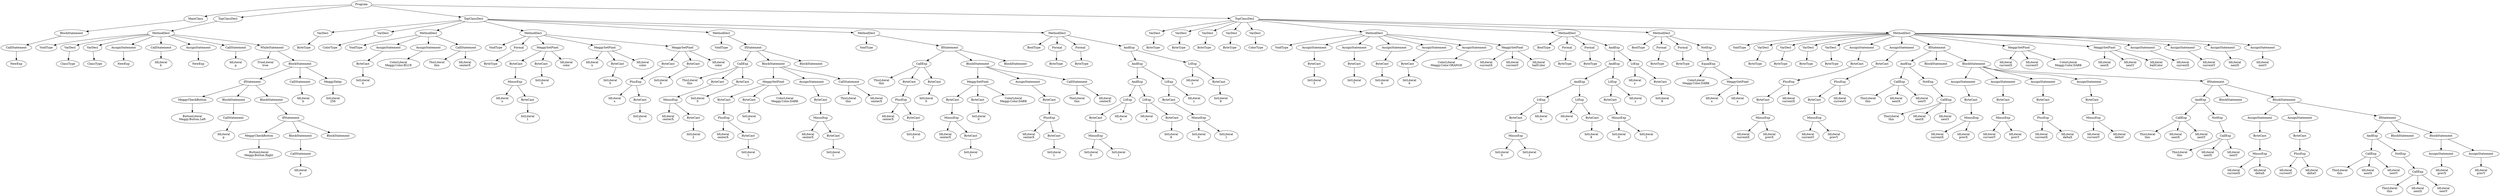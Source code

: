 digraph ASTGraph {
0 [ label="Program" ];
1 [ label="MainClass" ];
0 -> 1
2 [ label="BlockStatement" ];
1 -> 2
3 [ label="CallStatement" ];
2 -> 3
4 [ label="NewExp" ];
3 -> 4
5 [ label="TopClassDecl" ];
0 -> 5
6 [ label="MethodDecl" ];
5 -> 6
7 [ label="VoidType" ];
6 -> 7
8 [ label="VarDecl" ];
6 -> 8
9 [ label="ClassType" ];
8 -> 9
10 [ label="VarDecl" ];
6 -> 10
11 [ label="ClassType" ];
10 -> 11
12 [ label="AssignStatement" ];
6 -> 12
13 [ label="NewExp" ];
12 -> 13
14 [ label="CallStatement" ];
6 -> 14
15 [ label="IdLiteral\nb" ];
14 -> 15
16 [ label="AssignStatement" ];
6 -> 16
17 [ label="NewExp" ];
16 -> 17
18 [ label="CallStatement" ];
6 -> 18
19 [ label="IdLiteral\np" ];
18 -> 19
20 [ label="WhileStatement" ];
6 -> 20
21 [ label="TrueLiteral\ntrue" ];
20 -> 21
22 [ label="BlockStatement" ];
20 -> 22
23 [ label="IfStatement" ];
22 -> 23
24 [ label="MeggyCheckButton" ];
23 -> 24
25 [ label="ButtonLiteral\nMeggy.Button.Left" ];
24 -> 25
26 [ label="BlockStatement" ];
23 -> 26
27 [ label="CallStatement" ];
26 -> 27
28 [ label="IdLiteral\np" ];
27 -> 28
29 [ label="BlockStatement" ];
23 -> 29
30 [ label="IfStatement" ];
29 -> 30
31 [ label="MeggyCheckButton" ];
30 -> 31
32 [ label="ButtonLiteral\nMeggy.Button.Right" ];
31 -> 32
33 [ label="BlockStatement" ];
30 -> 33
34 [ label="CallStatement" ];
33 -> 34
35 [ label="IdLiteral\np" ];
34 -> 35
36 [ label="BlockStatement" ];
30 -> 36
37 [ label="CallStatement" ];
22 -> 37
38 [ label="IdLiteral\nb" ];
37 -> 38
39 [ label="MeggyDelay" ];
22 -> 39
40 [ label="IntLiteral\n256" ];
39 -> 40
41 [ label="TopClassDecl" ];
0 -> 41
42 [ label="VarDecl" ];
41 -> 42
43 [ label="ByteType" ];
42 -> 43
44 [ label="VarDecl" ];
41 -> 44
45 [ label="ColorType" ];
44 -> 45
46 [ label="MethodDecl" ];
41 -> 46
47 [ label="VoidType" ];
46 -> 47
48 [ label="AssignStatement" ];
46 -> 48
49 [ label="ByteCast" ];
48 -> 49
50 [ label="IntLiteral\n4" ];
49 -> 50
51 [ label="AssignStatement" ];
46 -> 51
52 [ label="ColorLiteral\nMeggy.Color.BLUE" ];
51 -> 52
53 [ label="CallStatement" ];
46 -> 53
54 [ label="ThisLiteral\nthis" ];
53 -> 54
55 [ label="IdLiteral\ncenterX" ];
53 -> 55
56 [ label="MethodDecl" ];
41 -> 56
57 [ label="VoidType" ];
56 -> 57
58 [ label="Formal" ];
56 -> 58
59 [ label="ByteType" ];
58 -> 59
60 [ label="MeggySetPixel" ];
56 -> 60
61 [ label="ByteCast" ];
60 -> 61
62 [ label="MinusExp" ];
61 -> 62
63 [ label="IdLiteral\nx" ];
62 -> 63
64 [ label="ByteCast" ];
62 -> 64
65 [ label="IntLiteral\n1" ];
64 -> 65
66 [ label="ByteCast" ];
60 -> 66
67 [ label="IntLiteral\n0" ];
66 -> 67
68 [ label="IdLiteral\ncolor" ];
60 -> 68
69 [ label="MeggySetPixel" ];
56 -> 69
70 [ label="IdLiteral\nx" ];
69 -> 70
71 [ label="ByteCast" ];
69 -> 71
72 [ label="IntLiteral\n0" ];
71 -> 72
73 [ label="IdLiteral\ncolor" ];
69 -> 73
74 [ label="MeggySetPixel" ];
56 -> 74
75 [ label="ByteCast" ];
74 -> 75
76 [ label="PlusExp" ];
75 -> 76
77 [ label="IdLiteral\nx" ];
76 -> 77
78 [ label="ByteCast" ];
76 -> 78
79 [ label="IntLiteral\n1" ];
78 -> 79
80 [ label="ByteCast" ];
74 -> 80
81 [ label="IntLiteral\n0" ];
80 -> 81
82 [ label="IdLiteral\ncolor" ];
74 -> 82
83 [ label="MethodDecl" ];
41 -> 83
84 [ label="VoidType" ];
83 -> 84
85 [ label="IfStatement" ];
83 -> 85
86 [ label="CallExp" ];
85 -> 86
87 [ label="ThisLiteral\nthis" ];
86 -> 87
88 [ label="ByteCast" ];
86 -> 88
89 [ label="MinusExp" ];
88 -> 89
90 [ label="IdLiteral\ncenterX" ];
89 -> 90
91 [ label="ByteCast" ];
89 -> 91
92 [ label="IntLiteral\n2" ];
91 -> 92
93 [ label="ByteCast" ];
86 -> 93
94 [ label="IntLiteral\n0" ];
93 -> 94
95 [ label="BlockStatement" ];
85 -> 95
96 [ label="MeggySetPixel" ];
95 -> 96
97 [ label="ByteCast" ];
96 -> 97
98 [ label="PlusExp" ];
97 -> 98
99 [ label="IdLiteral\ncenterX" ];
98 -> 99
100 [ label="ByteCast" ];
98 -> 100
101 [ label="IntLiteral\n1" ];
100 -> 101
102 [ label="ByteCast" ];
96 -> 102
103 [ label="IntLiteral\n0" ];
102 -> 103
104 [ label="ColorLiteral\nMeggy.Color.DARK" ];
96 -> 104
105 [ label="AssignStatement" ];
95 -> 105
106 [ label="ByteCast" ];
105 -> 106
107 [ label="MinusExp" ];
106 -> 107
108 [ label="IdLiteral\ncenterX" ];
107 -> 108
109 [ label="ByteCast" ];
107 -> 109
110 [ label="IntLiteral\n1" ];
109 -> 110
111 [ label="CallStatement" ];
95 -> 111
112 [ label="ThisLiteral\nthis" ];
111 -> 112
113 [ label="IdLiteral\ncenterX" ];
111 -> 113
114 [ label="BlockStatement" ];
85 -> 114
115 [ label="MethodDecl" ];
41 -> 115
116 [ label="VoidType" ];
115 -> 116
117 [ label="IfStatement" ];
115 -> 117
118 [ label="CallExp" ];
117 -> 118
119 [ label="ThisLiteral\nthis" ];
118 -> 119
120 [ label="ByteCast" ];
118 -> 120
121 [ label="PlusExp" ];
120 -> 121
122 [ label="IdLiteral\ncenterX" ];
121 -> 122
123 [ label="ByteCast" ];
121 -> 123
124 [ label="IntLiteral\n2" ];
123 -> 124
125 [ label="ByteCast" ];
118 -> 125
126 [ label="IntLiteral\n0" ];
125 -> 126
127 [ label="BlockStatement" ];
117 -> 127
128 [ label="MeggySetPixel" ];
127 -> 128
129 [ label="ByteCast" ];
128 -> 129
130 [ label="MinusExp" ];
129 -> 130
131 [ label="IdLiteral\ncenterX" ];
130 -> 131
132 [ label="ByteCast" ];
130 -> 132
133 [ label="IntLiteral\n1" ];
132 -> 133
134 [ label="ByteCast" ];
128 -> 134
135 [ label="IntLiteral\n0" ];
134 -> 135
136 [ label="ColorLiteral\nMeggy.Color.DARK" ];
128 -> 136
137 [ label="AssignStatement" ];
127 -> 137
138 [ label="ByteCast" ];
137 -> 138
139 [ label="PlusExp" ];
138 -> 139
140 [ label="IdLiteral\ncenterX" ];
139 -> 140
141 [ label="ByteCast" ];
139 -> 141
142 [ label="IntLiteral\n1" ];
141 -> 142
143 [ label="CallStatement" ];
127 -> 143
144 [ label="ThisLiteral\nthis" ];
143 -> 144
145 [ label="IdLiteral\ncenterX" ];
143 -> 145
146 [ label="BlockStatement" ];
117 -> 146
147 [ label="MethodDecl" ];
41 -> 147
148 [ label="BoolType" ];
147 -> 148
149 [ label="Formal" ];
147 -> 149
150 [ label="ByteType" ];
149 -> 150
151 [ label="Formal" ];
147 -> 151
152 [ label="ByteType" ];
151 -> 152
153 [ label="AndExp" ];
147 -> 153
154 [ label="AndExp" ];
153 -> 154
155 [ label="AndExp" ];
154 -> 155
156 [ label="LtExp" ];
155 -> 156
157 [ label="ByteCast" ];
156 -> 157
158 [ label="MinusExp" ];
157 -> 158
159 [ label="IntLiteral\n0" ];
158 -> 159
160 [ label="IntLiteral\n1" ];
158 -> 160
161 [ label="IdLiteral\nx" ];
156 -> 161
162 [ label="LtExp" ];
155 -> 162
163 [ label="IdLiteral\nx" ];
162 -> 163
164 [ label="ByteCast" ];
162 -> 164
165 [ label="IntLiteral\n8" ];
164 -> 165
166 [ label="LtExp" ];
154 -> 166
167 [ label="ByteCast" ];
166 -> 167
168 [ label="MinusExp" ];
167 -> 168
169 [ label="IntLiteral\n0" ];
168 -> 169
170 [ label="IntLiteral\n1" ];
168 -> 170
171 [ label="IdLiteral\ny" ];
166 -> 171
172 [ label="LtExp" ];
153 -> 172
173 [ label="IdLiteral\ny" ];
172 -> 173
174 [ label="ByteCast" ];
172 -> 174
175 [ label="IntLiteral\n8" ];
174 -> 175
176 [ label="TopClassDecl" ];
0 -> 176
177 [ label="VarDecl" ];
176 -> 177
178 [ label="ByteType" ];
177 -> 178
179 [ label="VarDecl" ];
176 -> 179
180 [ label="ByteType" ];
179 -> 180
181 [ label="VarDecl" ];
176 -> 181
182 [ label="ByteType" ];
181 -> 182
183 [ label="VarDecl" ];
176 -> 183
184 [ label="ByteType" ];
183 -> 184
185 [ label="VarDecl" ];
176 -> 185
186 [ label="ColorType" ];
185 -> 186
187 [ label="MethodDecl" ];
176 -> 187
188 [ label="VoidType" ];
187 -> 188
189 [ label="AssignStatement" ];
187 -> 189
190 [ label="ByteCast" ];
189 -> 190
191 [ label="IntLiteral\n3" ];
190 -> 191
192 [ label="AssignStatement" ];
187 -> 192
193 [ label="ByteCast" ];
192 -> 193
194 [ label="IntLiteral\n7" ];
193 -> 194
195 [ label="AssignStatement" ];
187 -> 195
196 [ label="ByteCast" ];
195 -> 196
197 [ label="IntLiteral\n4" ];
196 -> 197
198 [ label="AssignStatement" ];
187 -> 198
199 [ label="ByteCast" ];
198 -> 199
200 [ label="IntLiteral\n6" ];
199 -> 200
201 [ label="AssignStatement" ];
187 -> 201
202 [ label="ColorLiteral\nMeggy.Color.ORANGE" ];
201 -> 202
203 [ label="MeggySetPixel" ];
187 -> 203
204 [ label="IdLiteral\ncurrentX" ];
203 -> 204
205 [ label="IdLiteral\ncurrentY" ];
203 -> 205
206 [ label="IdLiteral\nballColor" ];
203 -> 206
207 [ label="MethodDecl" ];
176 -> 207
208 [ label="BoolType" ];
207 -> 208
209 [ label="Formal" ];
207 -> 209
210 [ label="ByteType" ];
209 -> 210
211 [ label="Formal" ];
207 -> 211
212 [ label="ByteType" ];
211 -> 212
213 [ label="AndExp" ];
207 -> 213
214 [ label="AndExp" ];
213 -> 214
215 [ label="AndExp" ];
214 -> 215
216 [ label="LtExp" ];
215 -> 216
217 [ label="ByteCast" ];
216 -> 217
218 [ label="MinusExp" ];
217 -> 218
219 [ label="IntLiteral\n0" ];
218 -> 219
220 [ label="IntLiteral\n1" ];
218 -> 220
221 [ label="IdLiteral\nx" ];
216 -> 221
222 [ label="LtExp" ];
215 -> 222
223 [ label="IdLiteral\nx" ];
222 -> 223
224 [ label="ByteCast" ];
222 -> 224
225 [ label="IntLiteral\n8" ];
224 -> 225
226 [ label="LtExp" ];
214 -> 226
227 [ label="ByteCast" ];
226 -> 227
228 [ label="MinusExp" ];
227 -> 228
229 [ label="IntLiteral\n0" ];
228 -> 229
230 [ label="IntLiteral\n1" ];
228 -> 230
231 [ label="IdLiteral\ny" ];
226 -> 231
232 [ label="LtExp" ];
213 -> 232
233 [ label="IdLiteral\ny" ];
232 -> 233
234 [ label="ByteCast" ];
232 -> 234
235 [ label="IntLiteral\n8" ];
234 -> 235
236 [ label="MethodDecl" ];
176 -> 236
237 [ label="BoolType" ];
236 -> 237
238 [ label="Formal" ];
236 -> 238
239 [ label="ByteType" ];
238 -> 239
240 [ label="Formal" ];
236 -> 240
241 [ label="ByteType" ];
240 -> 241
242 [ label="NotExp" ];
236 -> 242
243 [ label="EqualExp" ];
242 -> 243
244 [ label="ColorLiteral\nMeggy.Color.DARK" ];
243 -> 244
245 [ label="MeggyGetPixel" ];
243 -> 245
246 [ label="IdLiteral\nx" ];
245 -> 246
247 [ label="IdLiteral\ny" ];
245 -> 247
248 [ label="MethodDecl" ];
176 -> 248
249 [ label="VoidType" ];
248 -> 249
250 [ label="VarDecl" ];
248 -> 250
251 [ label="ByteType" ];
250 -> 251
252 [ label="VarDecl" ];
248 -> 252
253 [ label="ByteType" ];
252 -> 253
254 [ label="VarDecl" ];
248 -> 254
255 [ label="ByteType" ];
254 -> 255
256 [ label="VarDecl" ];
248 -> 256
257 [ label="ByteType" ];
256 -> 257
258 [ label="AssignStatement" ];
248 -> 258
259 [ label="ByteCast" ];
258 -> 259
260 [ label="PlusExp" ];
259 -> 260
261 [ label="ByteCast" ];
260 -> 261
262 [ label="MinusExp" ];
261 -> 262
263 [ label="IdLiteral\ncurrentX" ];
262 -> 263
264 [ label="IdLiteral\nprevX" ];
262 -> 264
265 [ label="IdLiteral\ncurrentX" ];
260 -> 265
266 [ label="AssignStatement" ];
248 -> 266
267 [ label="ByteCast" ];
266 -> 267
268 [ label="PlusExp" ];
267 -> 268
269 [ label="ByteCast" ];
268 -> 269
270 [ label="MinusExp" ];
269 -> 270
271 [ label="IdLiteral\ncurrentY" ];
270 -> 271
272 [ label="IdLiteral\nprevY" ];
270 -> 272
273 [ label="IdLiteral\ncurrentY" ];
268 -> 273
274 [ label="IfStatement" ];
248 -> 274
275 [ label="AndExp" ];
274 -> 275
276 [ label="CallExp" ];
275 -> 276
277 [ label="ThisLiteral\nthis" ];
276 -> 277
278 [ label="IdLiteral\nnextX" ];
276 -> 278
279 [ label="IdLiteral\nnextY" ];
276 -> 279
280 [ label="NotExp" ];
275 -> 280
281 [ label="CallExp" ];
280 -> 281
282 [ label="ThisLiteral\nthis" ];
281 -> 282
283 [ label="IdLiteral\nnextX" ];
281 -> 283
284 [ label="IdLiteral\nnextY" ];
281 -> 284
285 [ label="BlockStatement" ];
274 -> 285
286 [ label="BlockStatement" ];
274 -> 286
287 [ label="AssignStatement" ];
286 -> 287
288 [ label="ByteCast" ];
287 -> 288
289 [ label="MinusExp" ];
288 -> 289
290 [ label="IdLiteral\ncurrentX" ];
289 -> 290
291 [ label="IdLiteral\nprevX" ];
289 -> 291
292 [ label="AssignStatement" ];
286 -> 292
293 [ label="ByteCast" ];
292 -> 293
294 [ label="MinusExp" ];
293 -> 294
295 [ label="IdLiteral\ncurrentY" ];
294 -> 295
296 [ label="IdLiteral\nprevY" ];
294 -> 296
297 [ label="AssignStatement" ];
286 -> 297
298 [ label="ByteCast" ];
297 -> 298
299 [ label="PlusExp" ];
298 -> 299
300 [ label="IdLiteral\ncurrentX" ];
299 -> 300
301 [ label="IdLiteral\ndeltaX" ];
299 -> 301
302 [ label="AssignStatement" ];
286 -> 302
303 [ label="ByteCast" ];
302 -> 303
304 [ label="MinusExp" ];
303 -> 304
305 [ label="IdLiteral\ncurrentY" ];
304 -> 305
306 [ label="IdLiteral\ndeltaY" ];
304 -> 306
307 [ label="IfStatement" ];
286 -> 307
308 [ label="AndExp" ];
307 -> 308
309 [ label="CallExp" ];
308 -> 309
310 [ label="ThisLiteral\nthis" ];
309 -> 310
311 [ label="IdLiteral\nnextX" ];
309 -> 311
312 [ label="IdLiteral\nnextY" ];
309 -> 312
313 [ label="NotExp" ];
308 -> 313
314 [ label="CallExp" ];
313 -> 314
315 [ label="ThisLiteral\nthis" ];
314 -> 315
316 [ label="IdLiteral\nnextX" ];
314 -> 316
317 [ label="IdLiteral\nnextY" ];
314 -> 317
318 [ label="BlockStatement" ];
307 -> 318
319 [ label="BlockStatement" ];
307 -> 319
320 [ label="AssignStatement" ];
319 -> 320
321 [ label="ByteCast" ];
320 -> 321
322 [ label="MinusExp" ];
321 -> 322
323 [ label="IdLiteral\ncurrentX" ];
322 -> 323
324 [ label="IdLiteral\ndeltaX" ];
322 -> 324
325 [ label="AssignStatement" ];
319 -> 325
326 [ label="ByteCast" ];
325 -> 326
327 [ label="PlusExp" ];
326 -> 327
328 [ label="IdLiteral\ncurrentY" ];
327 -> 328
329 [ label="IdLiteral\ndeltaY" ];
327 -> 329
330 [ label="IfStatement" ];
319 -> 330
331 [ label="AndExp" ];
330 -> 331
332 [ label="CallExp" ];
331 -> 332
333 [ label="ThisLiteral\nthis" ];
332 -> 333
334 [ label="IdLiteral\nnextX" ];
332 -> 334
335 [ label="IdLiteral\nnextY" ];
332 -> 335
336 [ label="NotExp" ];
331 -> 336
337 [ label="CallExp" ];
336 -> 337
338 [ label="ThisLiteral\nthis" ];
337 -> 338
339 [ label="IdLiteral\nnextX" ];
337 -> 339
340 [ label="IdLiteral\nnextY" ];
337 -> 340
341 [ label="BlockStatement" ];
330 -> 341
342 [ label="BlockStatement" ];
330 -> 342
343 [ label="AssignStatement" ];
342 -> 343
344 [ label="IdLiteral\nprevX" ];
343 -> 344
345 [ label="AssignStatement" ];
342 -> 345
346 [ label="IdLiteral\nprevY" ];
345 -> 346
347 [ label="MeggySetPixel" ];
248 -> 347
348 [ label="IdLiteral\ncurrentX" ];
347 -> 348
349 [ label="IdLiteral\ncurrentY" ];
347 -> 349
350 [ label="ColorLiteral\nMeggy.Color.DARK" ];
347 -> 350
351 [ label="MeggySetPixel" ];
248 -> 351
352 [ label="IdLiteral\nnextX" ];
351 -> 352
353 [ label="IdLiteral\nnextY" ];
351 -> 353
354 [ label="IdLiteral\nballColor" ];
351 -> 354
355 [ label="AssignStatement" ];
248 -> 355
356 [ label="IdLiteral\ncurrentX" ];
355 -> 356
357 [ label="AssignStatement" ];
248 -> 357
358 [ label="IdLiteral\ncurrentY" ];
357 -> 358
359 [ label="AssignStatement" ];
248 -> 359
360 [ label="IdLiteral\nnextX" ];
359 -> 360
361 [ label="AssignStatement" ];
248 -> 361
362 [ label="IdLiteral\nnextY" ];
361 -> 362
}
